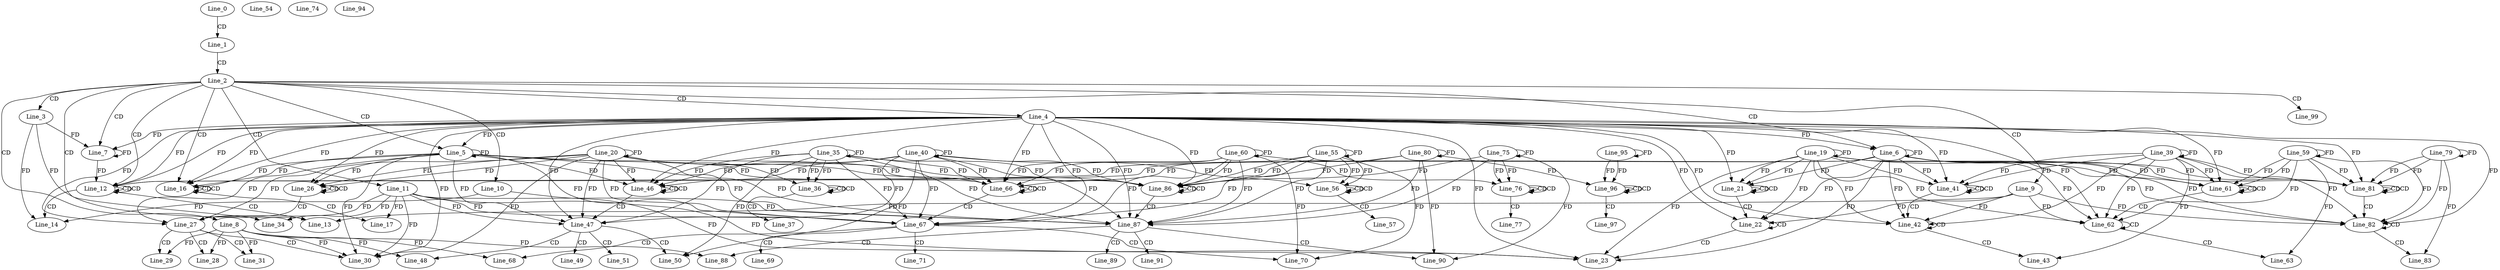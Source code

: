 digraph G {
  Line_0;
  Line_1;
  Line_2;
  Line_3;
  Line_4;
  Line_5;
  Line_6;
  Line_7;
  Line_7;
  Line_8;
  Line_9;
  Line_10;
  Line_11;
  Line_12;
  Line_12;
  Line_13;
  Line_13;
  Line_14;
  Line_14;
  Line_16;
  Line_16;
  Line_17;
  Line_19;
  Line_20;
  Line_21;
  Line_21;
  Line_22;
  Line_22;
  Line_22;
  Line_23;
  Line_23;
  Line_26;
  Line_26;
  Line_27;
  Line_27;
  Line_28;
  Line_29;
  Line_30;
  Line_30;
  Line_31;
  Line_34;
  Line_35;
  Line_36;
  Line_36;
  Line_37;
  Line_39;
  Line_40;
  Line_41;
  Line_41;
  Line_42;
  Line_42;
  Line_42;
  Line_43;
  Line_43;
  Line_46;
  Line_46;
  Line_47;
  Line_47;
  Line_48;
  Line_49;
  Line_50;
  Line_50;
  Line_51;
  Line_54;
  Line_55;
  Line_56;
  Line_56;
  Line_57;
  Line_59;
  Line_60;
  Line_61;
  Line_61;
  Line_62;
  Line_62;
  Line_62;
  Line_63;
  Line_63;
  Line_66;
  Line_66;
  Line_67;
  Line_67;
  Line_68;
  Line_69;
  Line_70;
  Line_70;
  Line_71;
  Line_74;
  Line_75;
  Line_76;
  Line_76;
  Line_77;
  Line_79;
  Line_80;
  Line_81;
  Line_81;
  Line_82;
  Line_82;
  Line_82;
  Line_83;
  Line_83;
  Line_86;
  Line_86;
  Line_87;
  Line_87;
  Line_88;
  Line_89;
  Line_90;
  Line_90;
  Line_91;
  Line_94;
  Line_95;
  Line_96;
  Line_96;
  Line_97;
  Line_99;
  Line_0 -> Line_1 [ label="CD" ];
  Line_1 -> Line_2 [ label="CD" ];
  Line_2 -> Line_3 [ label="CD" ];
  Line_2 -> Line_4 [ label="CD" ];
  Line_2 -> Line_5 [ label="CD" ];
  Line_4 -> Line_5 [ label="FD" ];
  Line_5 -> Line_5 [ label="FD" ];
  Line_2 -> Line_6 [ label="CD" ];
  Line_4 -> Line_6 [ label="FD" ];
  Line_6 -> Line_6 [ label="FD" ];
  Line_2 -> Line_7 [ label="CD" ];
  Line_4 -> Line_7 [ label="FD" ];
  Line_7 -> Line_7 [ label="FD" ];
  Line_3 -> Line_7 [ label="FD" ];
  Line_2 -> Line_8 [ label="CD" ];
  Line_2 -> Line_9 [ label="CD" ];
  Line_2 -> Line_10 [ label="CD" ];
  Line_2 -> Line_11 [ label="CD" ];
  Line_2 -> Line_12 [ label="CD" ];
  Line_12 -> Line_12 [ label="CD" ];
  Line_4 -> Line_12 [ label="FD" ];
  Line_6 -> Line_12 [ label="FD" ];
  Line_7 -> Line_12 [ label="FD" ];
  Line_12 -> Line_12 [ label="CD" ];
  Line_4 -> Line_12 [ label="FD" ];
  Line_6 -> Line_12 [ label="FD" ];
  Line_12 -> Line_13 [ label="CD" ];
  Line_9 -> Line_13 [ label="FD" ];
  Line_3 -> Line_13 [ label="FD" ];
  Line_12 -> Line_14 [ label="CD" ];
  Line_10 -> Line_14 [ label="FD" ];
  Line_3 -> Line_14 [ label="FD" ];
  Line_2 -> Line_16 [ label="CD" ];
  Line_16 -> Line_16 [ label="CD" ];
  Line_4 -> Line_16 [ label="FD" ];
  Line_5 -> Line_16 [ label="FD" ];
  Line_16 -> Line_16 [ label="CD" ];
  Line_4 -> Line_16 [ label="FD" ];
  Line_5 -> Line_16 [ label="FD" ];
  Line_16 -> Line_17 [ label="CD" ];
  Line_11 -> Line_17 [ label="FD" ];
  Line_19 -> Line_19 [ label="FD" ];
  Line_20 -> Line_20 [ label="FD" ];
  Line_21 -> Line_21 [ label="CD" ];
  Line_19 -> Line_21 [ label="FD" ];
  Line_21 -> Line_21 [ label="CD" ];
  Line_4 -> Line_21 [ label="FD" ];
  Line_6 -> Line_21 [ label="FD" ];
  Line_19 -> Line_21 [ label="FD" ];
  Line_21 -> Line_22 [ label="CD" ];
  Line_22 -> Line_22 [ label="CD" ];
  Line_9 -> Line_22 [ label="FD" ];
  Line_4 -> Line_22 [ label="FD" ];
  Line_6 -> Line_22 [ label="FD" ];
  Line_19 -> Line_22 [ label="FD" ];
  Line_22 -> Line_23 [ label="CD" ];
  Line_11 -> Line_23 [ label="FD" ];
  Line_10 -> Line_23 [ label="FD" ];
  Line_4 -> Line_23 [ label="FD" ];
  Line_6 -> Line_23 [ label="FD" ];
  Line_19 -> Line_23 [ label="FD" ];
  Line_26 -> Line_26 [ label="CD" ];
  Line_20 -> Line_26 [ label="FD" ];
  Line_26 -> Line_26 [ label="CD" ];
  Line_4 -> Line_26 [ label="FD" ];
  Line_5 -> Line_26 [ label="FD" ];
  Line_20 -> Line_26 [ label="FD" ];
  Line_26 -> Line_27 [ label="CD" ];
  Line_11 -> Line_27 [ label="FD" ];
  Line_4 -> Line_27 [ label="FD" ];
  Line_5 -> Line_27 [ label="FD" ];
  Line_20 -> Line_27 [ label="FD" ];
  Line_27 -> Line_28 [ label="CD" ];
  Line_8 -> Line_28 [ label="FD" ];
  Line_27 -> Line_29 [ label="CD" ];
  Line_8 -> Line_29 [ label="FD" ];
  Line_27 -> Line_30 [ label="CD" ];
  Line_8 -> Line_30 [ label="FD" ];
  Line_11 -> Line_30 [ label="FD" ];
  Line_4 -> Line_30 [ label="FD" ];
  Line_5 -> Line_30 [ label="FD" ];
  Line_20 -> Line_30 [ label="FD" ];
  Line_27 -> Line_31 [ label="CD" ];
  Line_8 -> Line_31 [ label="FD" ];
  Line_2 -> Line_34 [ label="CD" ];
  Line_11 -> Line_34 [ label="FD" ];
  Line_35 -> Line_35 [ label="FD" ];
  Line_36 -> Line_36 [ label="CD" ];
  Line_35 -> Line_36 [ label="FD" ];
  Line_36 -> Line_36 [ label="CD" ];
  Line_20 -> Line_36 [ label="FD" ];
  Line_35 -> Line_36 [ label="FD" ];
  Line_36 -> Line_37 [ label="CD" ];
  Line_39 -> Line_39 [ label="FD" ];
  Line_40 -> Line_40 [ label="FD" ];
  Line_41 -> Line_41 [ label="CD" ];
  Line_39 -> Line_41 [ label="FD" ];
  Line_41 -> Line_41 [ label="CD" ];
  Line_4 -> Line_41 [ label="FD" ];
  Line_6 -> Line_41 [ label="FD" ];
  Line_19 -> Line_41 [ label="FD" ];
  Line_39 -> Line_41 [ label="FD" ];
  Line_41 -> Line_42 [ label="CD" ];
  Line_42 -> Line_42 [ label="CD" ];
  Line_9 -> Line_42 [ label="FD" ];
  Line_4 -> Line_42 [ label="FD" ];
  Line_6 -> Line_42 [ label="FD" ];
  Line_19 -> Line_42 [ label="FD" ];
  Line_39 -> Line_42 [ label="FD" ];
  Line_42 -> Line_43 [ label="CD" ];
  Line_39 -> Line_43 [ label="FD" ];
  Line_46 -> Line_46 [ label="CD" ];
  Line_40 -> Line_46 [ label="FD" ];
  Line_46 -> Line_46 [ label="CD" ];
  Line_4 -> Line_46 [ label="FD" ];
  Line_5 -> Line_46 [ label="FD" ];
  Line_20 -> Line_46 [ label="FD" ];
  Line_35 -> Line_46 [ label="FD" ];
  Line_40 -> Line_46 [ label="FD" ];
  Line_46 -> Line_47 [ label="CD" ];
  Line_11 -> Line_47 [ label="FD" ];
  Line_4 -> Line_47 [ label="FD" ];
  Line_5 -> Line_47 [ label="FD" ];
  Line_20 -> Line_47 [ label="FD" ];
  Line_35 -> Line_47 [ label="FD" ];
  Line_40 -> Line_47 [ label="FD" ];
  Line_47 -> Line_48 [ label="CD" ];
  Line_8 -> Line_48 [ label="FD" ];
  Line_47 -> Line_49 [ label="CD" ];
  Line_47 -> Line_50 [ label="CD" ];
  Line_35 -> Line_50 [ label="FD" ];
  Line_40 -> Line_50 [ label="FD" ];
  Line_47 -> Line_51 [ label="CD" ];
  Line_55 -> Line_55 [ label="FD" ];
  Line_56 -> Line_56 [ label="CD" ];
  Line_55 -> Line_56 [ label="FD" ];
  Line_56 -> Line_56 [ label="CD" ];
  Line_40 -> Line_56 [ label="FD" ];
  Line_55 -> Line_56 [ label="FD" ];
  Line_56 -> Line_57 [ label="CD" ];
  Line_59 -> Line_59 [ label="FD" ];
  Line_60 -> Line_60 [ label="FD" ];
  Line_61 -> Line_61 [ label="CD" ];
  Line_59 -> Line_61 [ label="FD" ];
  Line_61 -> Line_61 [ label="CD" ];
  Line_4 -> Line_61 [ label="FD" ];
  Line_6 -> Line_61 [ label="FD" ];
  Line_19 -> Line_61 [ label="FD" ];
  Line_39 -> Line_61 [ label="FD" ];
  Line_59 -> Line_61 [ label="FD" ];
  Line_61 -> Line_62 [ label="CD" ];
  Line_62 -> Line_62 [ label="CD" ];
  Line_9 -> Line_62 [ label="FD" ];
  Line_4 -> Line_62 [ label="FD" ];
  Line_6 -> Line_62 [ label="FD" ];
  Line_19 -> Line_62 [ label="FD" ];
  Line_39 -> Line_62 [ label="FD" ];
  Line_59 -> Line_62 [ label="FD" ];
  Line_62 -> Line_63 [ label="CD" ];
  Line_59 -> Line_63 [ label="FD" ];
  Line_66 -> Line_66 [ label="CD" ];
  Line_60 -> Line_66 [ label="FD" ];
  Line_66 -> Line_66 [ label="CD" ];
  Line_4 -> Line_66 [ label="FD" ];
  Line_5 -> Line_66 [ label="FD" ];
  Line_20 -> Line_66 [ label="FD" ];
  Line_35 -> Line_66 [ label="FD" ];
  Line_40 -> Line_66 [ label="FD" ];
  Line_55 -> Line_66 [ label="FD" ];
  Line_60 -> Line_66 [ label="FD" ];
  Line_66 -> Line_67 [ label="CD" ];
  Line_11 -> Line_67 [ label="FD" ];
  Line_4 -> Line_67 [ label="FD" ];
  Line_5 -> Line_67 [ label="FD" ];
  Line_20 -> Line_67 [ label="FD" ];
  Line_35 -> Line_67 [ label="FD" ];
  Line_40 -> Line_67 [ label="FD" ];
  Line_55 -> Line_67 [ label="FD" ];
  Line_60 -> Line_67 [ label="FD" ];
  Line_67 -> Line_68 [ label="CD" ];
  Line_8 -> Line_68 [ label="FD" ];
  Line_67 -> Line_69 [ label="CD" ];
  Line_67 -> Line_70 [ label="CD" ];
  Line_55 -> Line_70 [ label="FD" ];
  Line_60 -> Line_70 [ label="FD" ];
  Line_67 -> Line_71 [ label="CD" ];
  Line_75 -> Line_75 [ label="FD" ];
  Line_76 -> Line_76 [ label="CD" ];
  Line_75 -> Line_76 [ label="FD" ];
  Line_76 -> Line_76 [ label="CD" ];
  Line_60 -> Line_76 [ label="FD" ];
  Line_75 -> Line_76 [ label="FD" ];
  Line_76 -> Line_77 [ label="CD" ];
  Line_79 -> Line_79 [ label="FD" ];
  Line_80 -> Line_80 [ label="FD" ];
  Line_81 -> Line_81 [ label="CD" ];
  Line_79 -> Line_81 [ label="FD" ];
  Line_81 -> Line_81 [ label="CD" ];
  Line_4 -> Line_81 [ label="FD" ];
  Line_6 -> Line_81 [ label="FD" ];
  Line_19 -> Line_81 [ label="FD" ];
  Line_39 -> Line_81 [ label="FD" ];
  Line_59 -> Line_81 [ label="FD" ];
  Line_79 -> Line_81 [ label="FD" ];
  Line_81 -> Line_82 [ label="CD" ];
  Line_82 -> Line_82 [ label="CD" ];
  Line_9 -> Line_82 [ label="FD" ];
  Line_4 -> Line_82 [ label="FD" ];
  Line_6 -> Line_82 [ label="FD" ];
  Line_19 -> Line_82 [ label="FD" ];
  Line_39 -> Line_82 [ label="FD" ];
  Line_59 -> Line_82 [ label="FD" ];
  Line_79 -> Line_82 [ label="FD" ];
  Line_82 -> Line_83 [ label="CD" ];
  Line_79 -> Line_83 [ label="FD" ];
  Line_86 -> Line_86 [ label="CD" ];
  Line_80 -> Line_86 [ label="FD" ];
  Line_86 -> Line_86 [ label="CD" ];
  Line_4 -> Line_86 [ label="FD" ];
  Line_5 -> Line_86 [ label="FD" ];
  Line_20 -> Line_86 [ label="FD" ];
  Line_35 -> Line_86 [ label="FD" ];
  Line_40 -> Line_86 [ label="FD" ];
  Line_55 -> Line_86 [ label="FD" ];
  Line_60 -> Line_86 [ label="FD" ];
  Line_75 -> Line_86 [ label="FD" ];
  Line_80 -> Line_86 [ label="FD" ];
  Line_86 -> Line_87 [ label="CD" ];
  Line_11 -> Line_87 [ label="FD" ];
  Line_4 -> Line_87 [ label="FD" ];
  Line_5 -> Line_87 [ label="FD" ];
  Line_20 -> Line_87 [ label="FD" ];
  Line_35 -> Line_87 [ label="FD" ];
  Line_40 -> Line_87 [ label="FD" ];
  Line_55 -> Line_87 [ label="FD" ];
  Line_60 -> Line_87 [ label="FD" ];
  Line_75 -> Line_87 [ label="FD" ];
  Line_80 -> Line_87 [ label="FD" ];
  Line_87 -> Line_88 [ label="CD" ];
  Line_8 -> Line_88 [ label="FD" ];
  Line_87 -> Line_89 [ label="CD" ];
  Line_87 -> Line_90 [ label="CD" ];
  Line_75 -> Line_90 [ label="FD" ];
  Line_80 -> Line_90 [ label="FD" ];
  Line_87 -> Line_91 [ label="CD" ];
  Line_95 -> Line_95 [ label="FD" ];
  Line_96 -> Line_96 [ label="CD" ];
  Line_95 -> Line_96 [ label="FD" ];
  Line_96 -> Line_96 [ label="CD" ];
  Line_80 -> Line_96 [ label="FD" ];
  Line_95 -> Line_96 [ label="FD" ];
  Line_96 -> Line_97 [ label="CD" ];
  Line_2 -> Line_99 [ label="CD" ];
}
